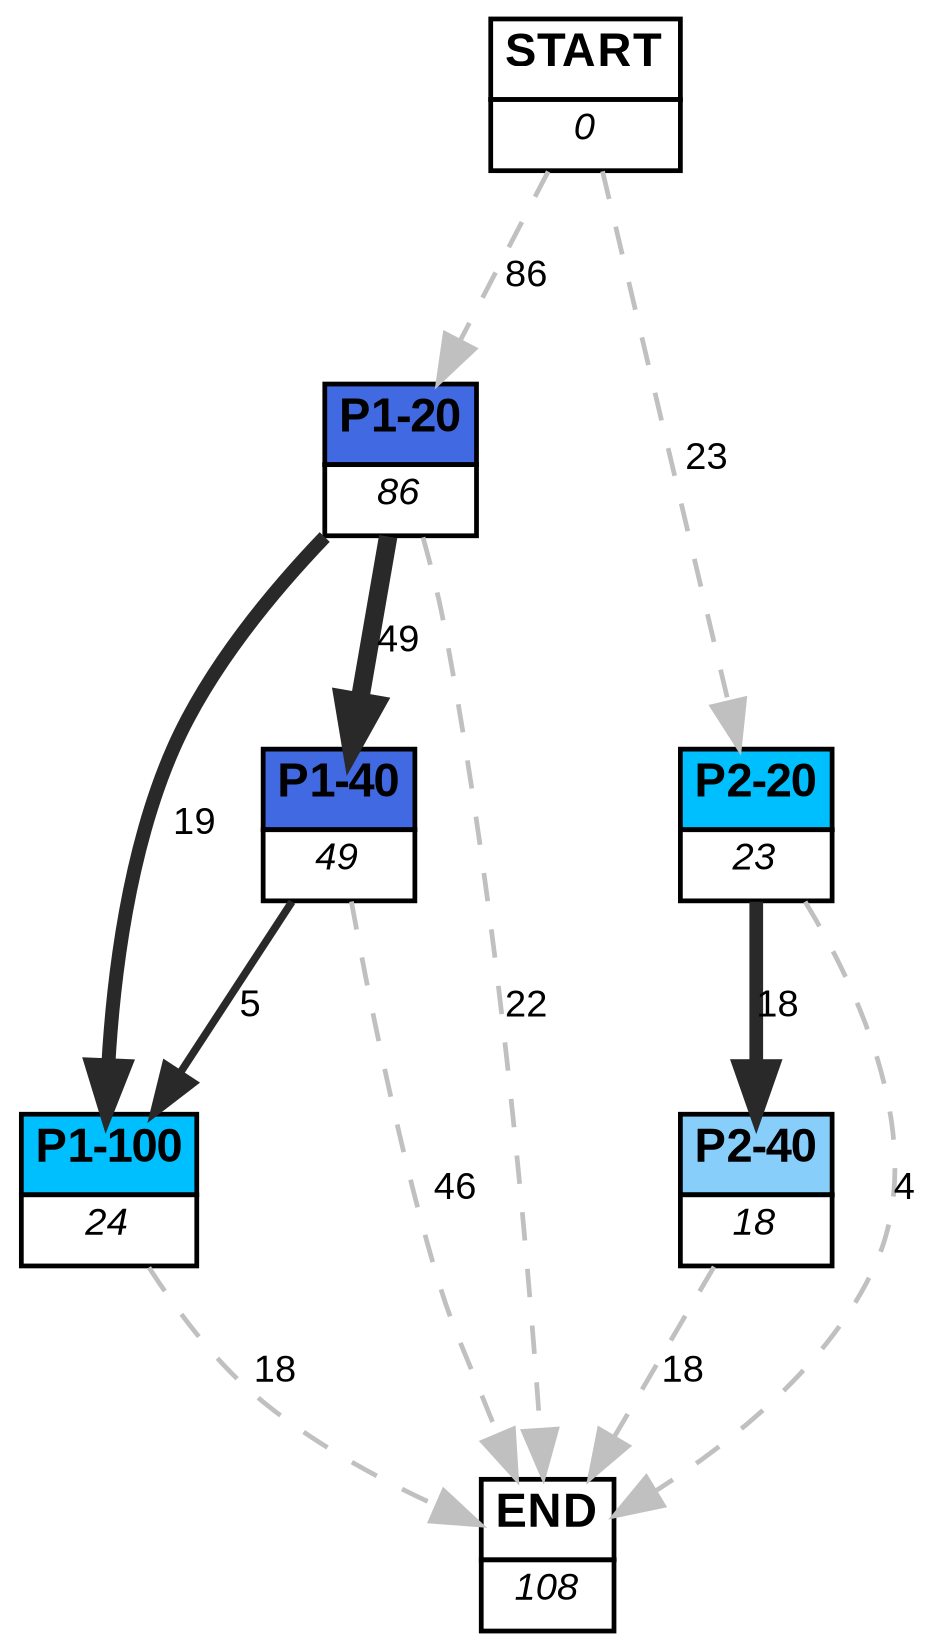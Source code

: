 digraph graphname {
	dpi = 150
	size="16,11!";
	margin = 0;
"P1-20" [shape=plain, label=<<table border="0" cellborder="1" cellspacing="0"><tr><td bgcolor="royalblue"><FONT face="Arial" POINT-SIZE="10"><b>P1-20</b></FONT></td></tr><tr><td bgcolor="white"><FONT face="Arial" POINT-SIZE="8"><i>86</i></FONT></td></tr></table>>]
"P1-100" [shape=plain, label=<<table border="0" cellborder="1" cellspacing="0"><tr><td bgcolor="deepskyblue"><FONT face="Arial" POINT-SIZE="10"><b>P1-100</b></FONT></td></tr><tr><td bgcolor="white"><FONT face="Arial" POINT-SIZE="8"><i>24</i></FONT></td></tr></table>>]
"P1-40" [shape=plain, label=<<table border="0" cellborder="1" cellspacing="0"><tr><td bgcolor="royalblue"><FONT face="Arial" POINT-SIZE="10"><b>P1-40</b></FONT></td></tr><tr><td bgcolor="white"><FONT face="Arial" POINT-SIZE="8"><i>49</i></FONT></td></tr></table>>]
"P2-20" [shape=plain, label=<<table border="0" cellborder="1" cellspacing="0"><tr><td bgcolor="deepskyblue"><FONT face="Arial" POINT-SIZE="10"><b>P2-20</b></FONT></td></tr><tr><td bgcolor="white"><FONT face="Arial" POINT-SIZE="8"><i>23</i></FONT></td></tr></table>>]
"P2-40" [shape=plain, label=<<table border="0" cellborder="1" cellspacing="0"><tr><td bgcolor="lightskyblue"><FONT face="Arial" POINT-SIZE="10"><b>P2-40</b></FONT></td></tr><tr><td bgcolor="white"><FONT face="Arial" POINT-SIZE="8"><i>18</i></FONT></td></tr></table>>]
"START" [shape=plain, label=<<table border="0" cellborder="1" cellspacing="0"><tr><td bgcolor="white"><FONT face="Arial" POINT-SIZE="10"><b>START</b></FONT></td></tr><tr><td bgcolor="white"><FONT face="Arial" POINT-SIZE="8"><i>0</i></FONT></td></tr></table>>]
"END" [shape=plain, label=<<table border="0" cellborder="1" cellspacing="0"><tr><td bgcolor="white"><FONT face="Arial" POINT-SIZE="10"><b>END</b></FONT></td></tr><tr><td bgcolor="white"><FONT face="Arial" POINT-SIZE="8"><i>108</i></FONT></td></tr></table>>]
"P1-20" -> "P1-100" [ color=grey16 penwidth = "2.9444389791664403"label ="19" labelfloat=false fontname="Arial" fontsize=8]
"P1-20" -> "P1-40" [ color=grey16 penwidth = "3.8918202981106265"label ="49" labelfloat=false fontname="Arial" fontsize=8]
"P1-20" -> "END" [ style = dashed color=grey label ="22" labelfloat=false fontname="Arial" fontsize=8]
"P1-100" -> "END" [ style = dashed color=grey label ="18" labelfloat=false fontname="Arial" fontsize=8]
"P1-40" -> "P1-100" [ color=grey16 penwidth = "1.6094379124341003"label ="5" labelfloat=false fontname="Arial" fontsize=8]
"P1-40" -> "END" [ style = dashed color=grey label ="46" labelfloat=false fontname="Arial" fontsize=8]
"P2-20" -> "P2-40" [ color=grey16 penwidth = "2.8903717578961645"label ="18" labelfloat=false fontname="Arial" fontsize=8]
"P2-20" -> "END" [ style = dashed color=grey label ="4" labelfloat=false fontname="Arial" fontsize=8]
"P2-40" -> "END" [ style = dashed color=grey label ="18" labelfloat=false fontname="Arial" fontsize=8]
"START" -> "P1-20" [ style = dashed color=grey label ="86" labelfloat=false fontname="Arial" fontsize=8]
"START" -> "P2-20" [ style = dashed color=grey label ="23" labelfloat=false fontname="Arial" fontsize=8]
}